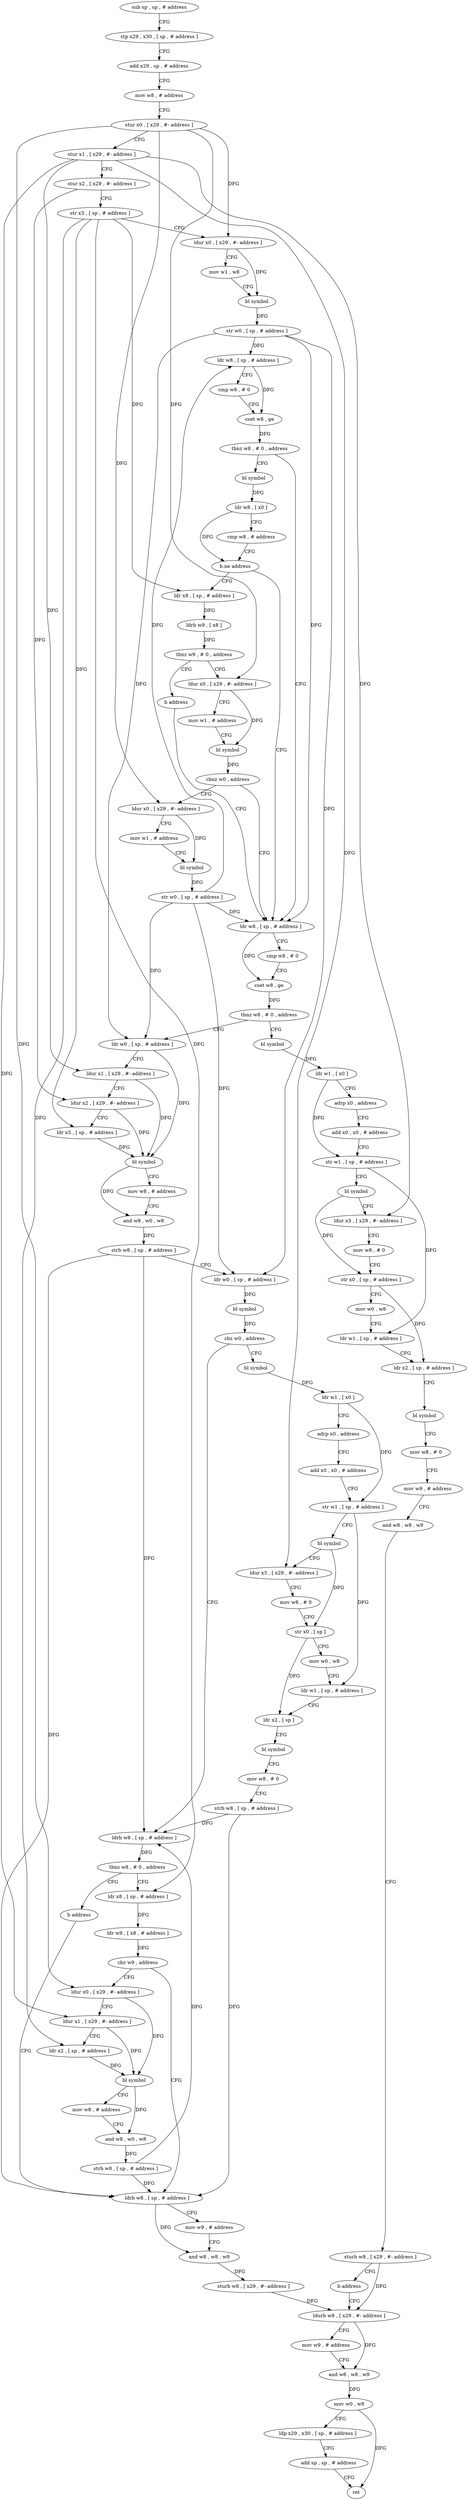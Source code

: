digraph "func" {
"4204380" [label = "sub sp , sp , # address" ]
"4204384" [label = "stp x29 , x30 , [ sp , # address ]" ]
"4204388" [label = "add x29 , sp , # address" ]
"4204392" [label = "mov w8 , # address" ]
"4204396" [label = "stur x0 , [ x29 , #- address ]" ]
"4204400" [label = "stur x1 , [ x29 , #- address ]" ]
"4204404" [label = "stur x2 , [ x29 , #- address ]" ]
"4204408" [label = "str x3 , [ sp , # address ]" ]
"4204412" [label = "ldur x0 , [ x29 , #- address ]" ]
"4204416" [label = "mov w1 , w8" ]
"4204420" [label = "bl symbol" ]
"4204424" [label = "str w0 , [ sp , # address ]" ]
"4204428" [label = "ldr w8 , [ sp , # address ]" ]
"4204432" [label = "cmp w8 , # 0" ]
"4204436" [label = "cset w8 , ge" ]
"4204440" [label = "tbnz w8 , # 0 , address" ]
"4204508" [label = "ldr w8 , [ sp , # address ]" ]
"4204444" [label = "bl symbol" ]
"4204512" [label = "cmp w8 , # 0" ]
"4204516" [label = "cset w8 , ge" ]
"4204520" [label = "tbnz w8 , # 0 , address" ]
"4204596" [label = "ldr w0 , [ sp , # address ]" ]
"4204524" [label = "bl symbol" ]
"4204448" [label = "ldr w8 , [ x0 ]" ]
"4204452" [label = "cmp w8 , # address" ]
"4204456" [label = "b.ne address" ]
"4204460" [label = "ldr x8 , [ sp , # address ]" ]
"4204600" [label = "ldur x1 , [ x29 , #- address ]" ]
"4204604" [label = "ldur x2 , [ x29 , #- address ]" ]
"4204608" [label = "ldr x3 , [ sp , # address ]" ]
"4204612" [label = "bl symbol" ]
"4204616" [label = "mov w8 , # address" ]
"4204620" [label = "and w8 , w0 , w8" ]
"4204624" [label = "strb w8 , [ sp , # address ]" ]
"4204628" [label = "ldr w0 , [ sp , # address ]" ]
"4204632" [label = "bl symbol" ]
"4204636" [label = "cbz w0 , address" ]
"4204700" [label = "ldrb w8 , [ sp , # address ]" ]
"4204640" [label = "bl symbol" ]
"4204528" [label = "ldr w1 , [ x0 ]" ]
"4204532" [label = "adrp x0 , address" ]
"4204536" [label = "add x0 , x0 , # address" ]
"4204540" [label = "str w1 , [ sp , # address ]" ]
"4204544" [label = "bl symbol" ]
"4204548" [label = "ldur x3 , [ x29 , #- address ]" ]
"4204552" [label = "mov w8 , # 0" ]
"4204556" [label = "str x0 , [ sp , # address ]" ]
"4204560" [label = "mov w0 , w8" ]
"4204564" [label = "ldr w1 , [ sp , # address ]" ]
"4204568" [label = "ldr x2 , [ sp , # address ]" ]
"4204572" [label = "bl symbol" ]
"4204576" [label = "mov w8 , # 0" ]
"4204580" [label = "mov w9 , # address" ]
"4204584" [label = "and w8 , w8 , w9" ]
"4204588" [label = "sturb w8 , [ x29 , #- address ]" ]
"4204592" [label = "b address" ]
"4204768" [label = "ldurb w8 , [ x29 , #- address ]" ]
"4204464" [label = "ldrb w9 , [ x8 ]" ]
"4204468" [label = "tbnz w9 , # 0 , address" ]
"4204476" [label = "ldur x0 , [ x29 , #- address ]" ]
"4204472" [label = "b address" ]
"4204704" [label = "tbnz w8 , # 0 , address" ]
"4204712" [label = "ldr x8 , [ sp , # address ]" ]
"4204708" [label = "b address" ]
"4204644" [label = "ldr w1 , [ x0 ]" ]
"4204648" [label = "adrp x0 , address" ]
"4204652" [label = "add x0 , x0 , # address" ]
"4204656" [label = "str w1 , [ sp , # address ]" ]
"4204660" [label = "bl symbol" ]
"4204664" [label = "ldur x3 , [ x29 , #- address ]" ]
"4204668" [label = "mov w8 , # 0" ]
"4204672" [label = "str x0 , [ sp ]" ]
"4204676" [label = "mov w0 , w8" ]
"4204680" [label = "ldr w1 , [ sp , # address ]" ]
"4204684" [label = "ldr x2 , [ sp ]" ]
"4204688" [label = "bl symbol" ]
"4204692" [label = "mov w8 , # 0" ]
"4204696" [label = "strb w8 , [ sp , # address ]" ]
"4204772" [label = "mov w9 , # address" ]
"4204776" [label = "and w8 , w8 , w9" ]
"4204780" [label = "mov w0 , w8" ]
"4204784" [label = "ldp x29 , x30 , [ sp , # address ]" ]
"4204788" [label = "add sp , sp , # address" ]
"4204792" [label = "ret" ]
"4204480" [label = "mov w1 , # address" ]
"4204484" [label = "bl symbol" ]
"4204488" [label = "cbnz w0 , address" ]
"4204492" [label = "ldur x0 , [ x29 , #- address ]" ]
"4204716" [label = "ldr w9 , [ x8 , # address ]" ]
"4204720" [label = "cbz w9 , address" ]
"4204752" [label = "ldrb w8 , [ sp , # address ]" ]
"4204724" [label = "ldur x0 , [ x29 , #- address ]" ]
"4204496" [label = "mov w1 , # address" ]
"4204500" [label = "bl symbol" ]
"4204504" [label = "str w0 , [ sp , # address ]" ]
"4204756" [label = "mov w9 , # address" ]
"4204760" [label = "and w8 , w8 , w9" ]
"4204764" [label = "sturb w8 , [ x29 , #- address ]" ]
"4204728" [label = "ldur x1 , [ x29 , #- address ]" ]
"4204732" [label = "ldr x2 , [ sp , # address ]" ]
"4204736" [label = "bl symbol" ]
"4204740" [label = "mov w8 , # address" ]
"4204744" [label = "and w8 , w0 , w8" ]
"4204748" [label = "strb w8 , [ sp , # address ]" ]
"4204380" -> "4204384" [ label = "CFG" ]
"4204384" -> "4204388" [ label = "CFG" ]
"4204388" -> "4204392" [ label = "CFG" ]
"4204392" -> "4204396" [ label = "CFG" ]
"4204396" -> "4204400" [ label = "CFG" ]
"4204396" -> "4204412" [ label = "DFG" ]
"4204396" -> "4204476" [ label = "DFG" ]
"4204396" -> "4204492" [ label = "DFG" ]
"4204396" -> "4204724" [ label = "DFG" ]
"4204400" -> "4204404" [ label = "CFG" ]
"4204400" -> "4204600" [ label = "DFG" ]
"4204400" -> "4204548" [ label = "DFG" ]
"4204400" -> "4204664" [ label = "DFG" ]
"4204400" -> "4204728" [ label = "DFG" ]
"4204404" -> "4204408" [ label = "CFG" ]
"4204404" -> "4204604" [ label = "DFG" ]
"4204408" -> "4204412" [ label = "CFG" ]
"4204408" -> "4204460" [ label = "DFG" ]
"4204408" -> "4204608" [ label = "DFG" ]
"4204408" -> "4204712" [ label = "DFG" ]
"4204408" -> "4204732" [ label = "DFG" ]
"4204412" -> "4204416" [ label = "CFG" ]
"4204412" -> "4204420" [ label = "DFG" ]
"4204416" -> "4204420" [ label = "CFG" ]
"4204420" -> "4204424" [ label = "DFG" ]
"4204424" -> "4204428" [ label = "DFG" ]
"4204424" -> "4204508" [ label = "DFG" ]
"4204424" -> "4204596" [ label = "DFG" ]
"4204424" -> "4204628" [ label = "DFG" ]
"4204428" -> "4204432" [ label = "CFG" ]
"4204428" -> "4204436" [ label = "DFG" ]
"4204432" -> "4204436" [ label = "CFG" ]
"4204436" -> "4204440" [ label = "DFG" ]
"4204440" -> "4204508" [ label = "CFG" ]
"4204440" -> "4204444" [ label = "CFG" ]
"4204508" -> "4204512" [ label = "CFG" ]
"4204508" -> "4204516" [ label = "DFG" ]
"4204444" -> "4204448" [ label = "DFG" ]
"4204512" -> "4204516" [ label = "CFG" ]
"4204516" -> "4204520" [ label = "DFG" ]
"4204520" -> "4204596" [ label = "CFG" ]
"4204520" -> "4204524" [ label = "CFG" ]
"4204596" -> "4204600" [ label = "CFG" ]
"4204596" -> "4204612" [ label = "DFG" ]
"4204524" -> "4204528" [ label = "DFG" ]
"4204448" -> "4204452" [ label = "CFG" ]
"4204448" -> "4204456" [ label = "DFG" ]
"4204452" -> "4204456" [ label = "CFG" ]
"4204456" -> "4204508" [ label = "CFG" ]
"4204456" -> "4204460" [ label = "CFG" ]
"4204460" -> "4204464" [ label = "DFG" ]
"4204600" -> "4204604" [ label = "CFG" ]
"4204600" -> "4204612" [ label = "DFG" ]
"4204604" -> "4204608" [ label = "CFG" ]
"4204604" -> "4204612" [ label = "DFG" ]
"4204608" -> "4204612" [ label = "DFG" ]
"4204612" -> "4204616" [ label = "CFG" ]
"4204612" -> "4204620" [ label = "DFG" ]
"4204616" -> "4204620" [ label = "CFG" ]
"4204620" -> "4204624" [ label = "DFG" ]
"4204624" -> "4204628" [ label = "CFG" ]
"4204624" -> "4204700" [ label = "DFG" ]
"4204624" -> "4204752" [ label = "DFG" ]
"4204628" -> "4204632" [ label = "DFG" ]
"4204632" -> "4204636" [ label = "DFG" ]
"4204636" -> "4204700" [ label = "CFG" ]
"4204636" -> "4204640" [ label = "CFG" ]
"4204700" -> "4204704" [ label = "DFG" ]
"4204640" -> "4204644" [ label = "DFG" ]
"4204528" -> "4204532" [ label = "CFG" ]
"4204528" -> "4204540" [ label = "DFG" ]
"4204532" -> "4204536" [ label = "CFG" ]
"4204536" -> "4204540" [ label = "CFG" ]
"4204540" -> "4204544" [ label = "CFG" ]
"4204540" -> "4204564" [ label = "DFG" ]
"4204544" -> "4204548" [ label = "CFG" ]
"4204544" -> "4204556" [ label = "DFG" ]
"4204548" -> "4204552" [ label = "CFG" ]
"4204552" -> "4204556" [ label = "CFG" ]
"4204556" -> "4204560" [ label = "CFG" ]
"4204556" -> "4204568" [ label = "DFG" ]
"4204560" -> "4204564" [ label = "CFG" ]
"4204564" -> "4204568" [ label = "CFG" ]
"4204568" -> "4204572" [ label = "CFG" ]
"4204572" -> "4204576" [ label = "CFG" ]
"4204576" -> "4204580" [ label = "CFG" ]
"4204580" -> "4204584" [ label = "CFG" ]
"4204584" -> "4204588" [ label = "CFG" ]
"4204588" -> "4204592" [ label = "CFG" ]
"4204588" -> "4204768" [ label = "DFG" ]
"4204592" -> "4204768" [ label = "CFG" ]
"4204768" -> "4204772" [ label = "CFG" ]
"4204768" -> "4204776" [ label = "DFG" ]
"4204464" -> "4204468" [ label = "DFG" ]
"4204468" -> "4204476" [ label = "CFG" ]
"4204468" -> "4204472" [ label = "CFG" ]
"4204476" -> "4204480" [ label = "CFG" ]
"4204476" -> "4204484" [ label = "DFG" ]
"4204472" -> "4204508" [ label = "CFG" ]
"4204704" -> "4204712" [ label = "CFG" ]
"4204704" -> "4204708" [ label = "CFG" ]
"4204712" -> "4204716" [ label = "DFG" ]
"4204708" -> "4204752" [ label = "CFG" ]
"4204644" -> "4204648" [ label = "CFG" ]
"4204644" -> "4204656" [ label = "DFG" ]
"4204648" -> "4204652" [ label = "CFG" ]
"4204652" -> "4204656" [ label = "CFG" ]
"4204656" -> "4204660" [ label = "CFG" ]
"4204656" -> "4204680" [ label = "DFG" ]
"4204660" -> "4204664" [ label = "CFG" ]
"4204660" -> "4204672" [ label = "DFG" ]
"4204664" -> "4204668" [ label = "CFG" ]
"4204668" -> "4204672" [ label = "CFG" ]
"4204672" -> "4204676" [ label = "CFG" ]
"4204672" -> "4204684" [ label = "DFG" ]
"4204676" -> "4204680" [ label = "CFG" ]
"4204680" -> "4204684" [ label = "CFG" ]
"4204684" -> "4204688" [ label = "CFG" ]
"4204688" -> "4204692" [ label = "CFG" ]
"4204692" -> "4204696" [ label = "CFG" ]
"4204696" -> "4204700" [ label = "DFG" ]
"4204696" -> "4204752" [ label = "DFG" ]
"4204772" -> "4204776" [ label = "CFG" ]
"4204776" -> "4204780" [ label = "DFG" ]
"4204780" -> "4204784" [ label = "CFG" ]
"4204780" -> "4204792" [ label = "DFG" ]
"4204784" -> "4204788" [ label = "CFG" ]
"4204788" -> "4204792" [ label = "CFG" ]
"4204480" -> "4204484" [ label = "CFG" ]
"4204484" -> "4204488" [ label = "DFG" ]
"4204488" -> "4204508" [ label = "CFG" ]
"4204488" -> "4204492" [ label = "CFG" ]
"4204492" -> "4204496" [ label = "CFG" ]
"4204492" -> "4204500" [ label = "DFG" ]
"4204716" -> "4204720" [ label = "DFG" ]
"4204720" -> "4204752" [ label = "CFG" ]
"4204720" -> "4204724" [ label = "CFG" ]
"4204752" -> "4204756" [ label = "CFG" ]
"4204752" -> "4204760" [ label = "DFG" ]
"4204724" -> "4204728" [ label = "CFG" ]
"4204724" -> "4204736" [ label = "DFG" ]
"4204496" -> "4204500" [ label = "CFG" ]
"4204500" -> "4204504" [ label = "DFG" ]
"4204504" -> "4204508" [ label = "DFG" ]
"4204504" -> "4204428" [ label = "DFG" ]
"4204504" -> "4204596" [ label = "DFG" ]
"4204504" -> "4204628" [ label = "DFG" ]
"4204756" -> "4204760" [ label = "CFG" ]
"4204760" -> "4204764" [ label = "DFG" ]
"4204764" -> "4204768" [ label = "DFG" ]
"4204728" -> "4204732" [ label = "CFG" ]
"4204728" -> "4204736" [ label = "DFG" ]
"4204732" -> "4204736" [ label = "DFG" ]
"4204736" -> "4204740" [ label = "CFG" ]
"4204736" -> "4204744" [ label = "DFG" ]
"4204740" -> "4204744" [ label = "CFG" ]
"4204744" -> "4204748" [ label = "DFG" ]
"4204748" -> "4204752" [ label = "DFG" ]
"4204748" -> "4204700" [ label = "DFG" ]
}
